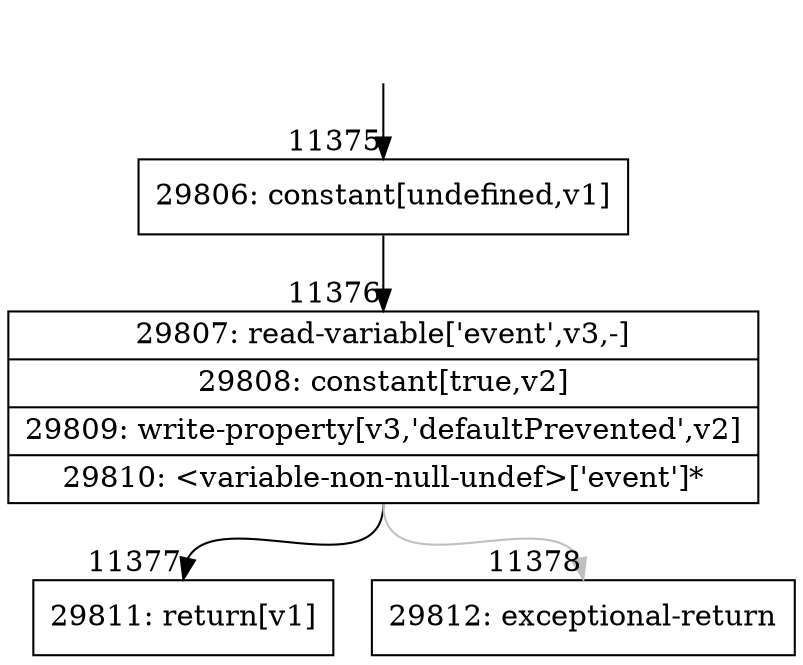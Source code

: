 digraph {
rankdir="TD"
BB_entry877[shape=none,label=""];
BB_entry877 -> BB11375 [tailport=s, headport=n, headlabel="    11375"]
BB11375 [shape=record label="{29806: constant[undefined,v1]}" ] 
BB11375 -> BB11376 [tailport=s, headport=n, headlabel="      11376"]
BB11376 [shape=record label="{29807: read-variable['event',v3,-]|29808: constant[true,v2]|29809: write-property[v3,'defaultPrevented',v2]|29810: \<variable-non-null-undef\>['event']*}" ] 
BB11376 -> BB11377 [tailport=s, headport=n, headlabel="      11377"]
BB11376 -> BB11378 [tailport=s, headport=n, color=gray, headlabel="      11378"]
BB11377 [shape=record label="{29811: return[v1]}" ] 
BB11378 [shape=record label="{29812: exceptional-return}" ] 
//#$~ 16073
}
